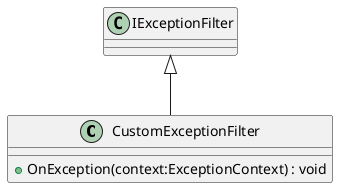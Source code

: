 @startuml
class CustomExceptionFilter {
    + OnException(context:ExceptionContext) : void
}
IExceptionFilter <|-- CustomExceptionFilter
@enduml
